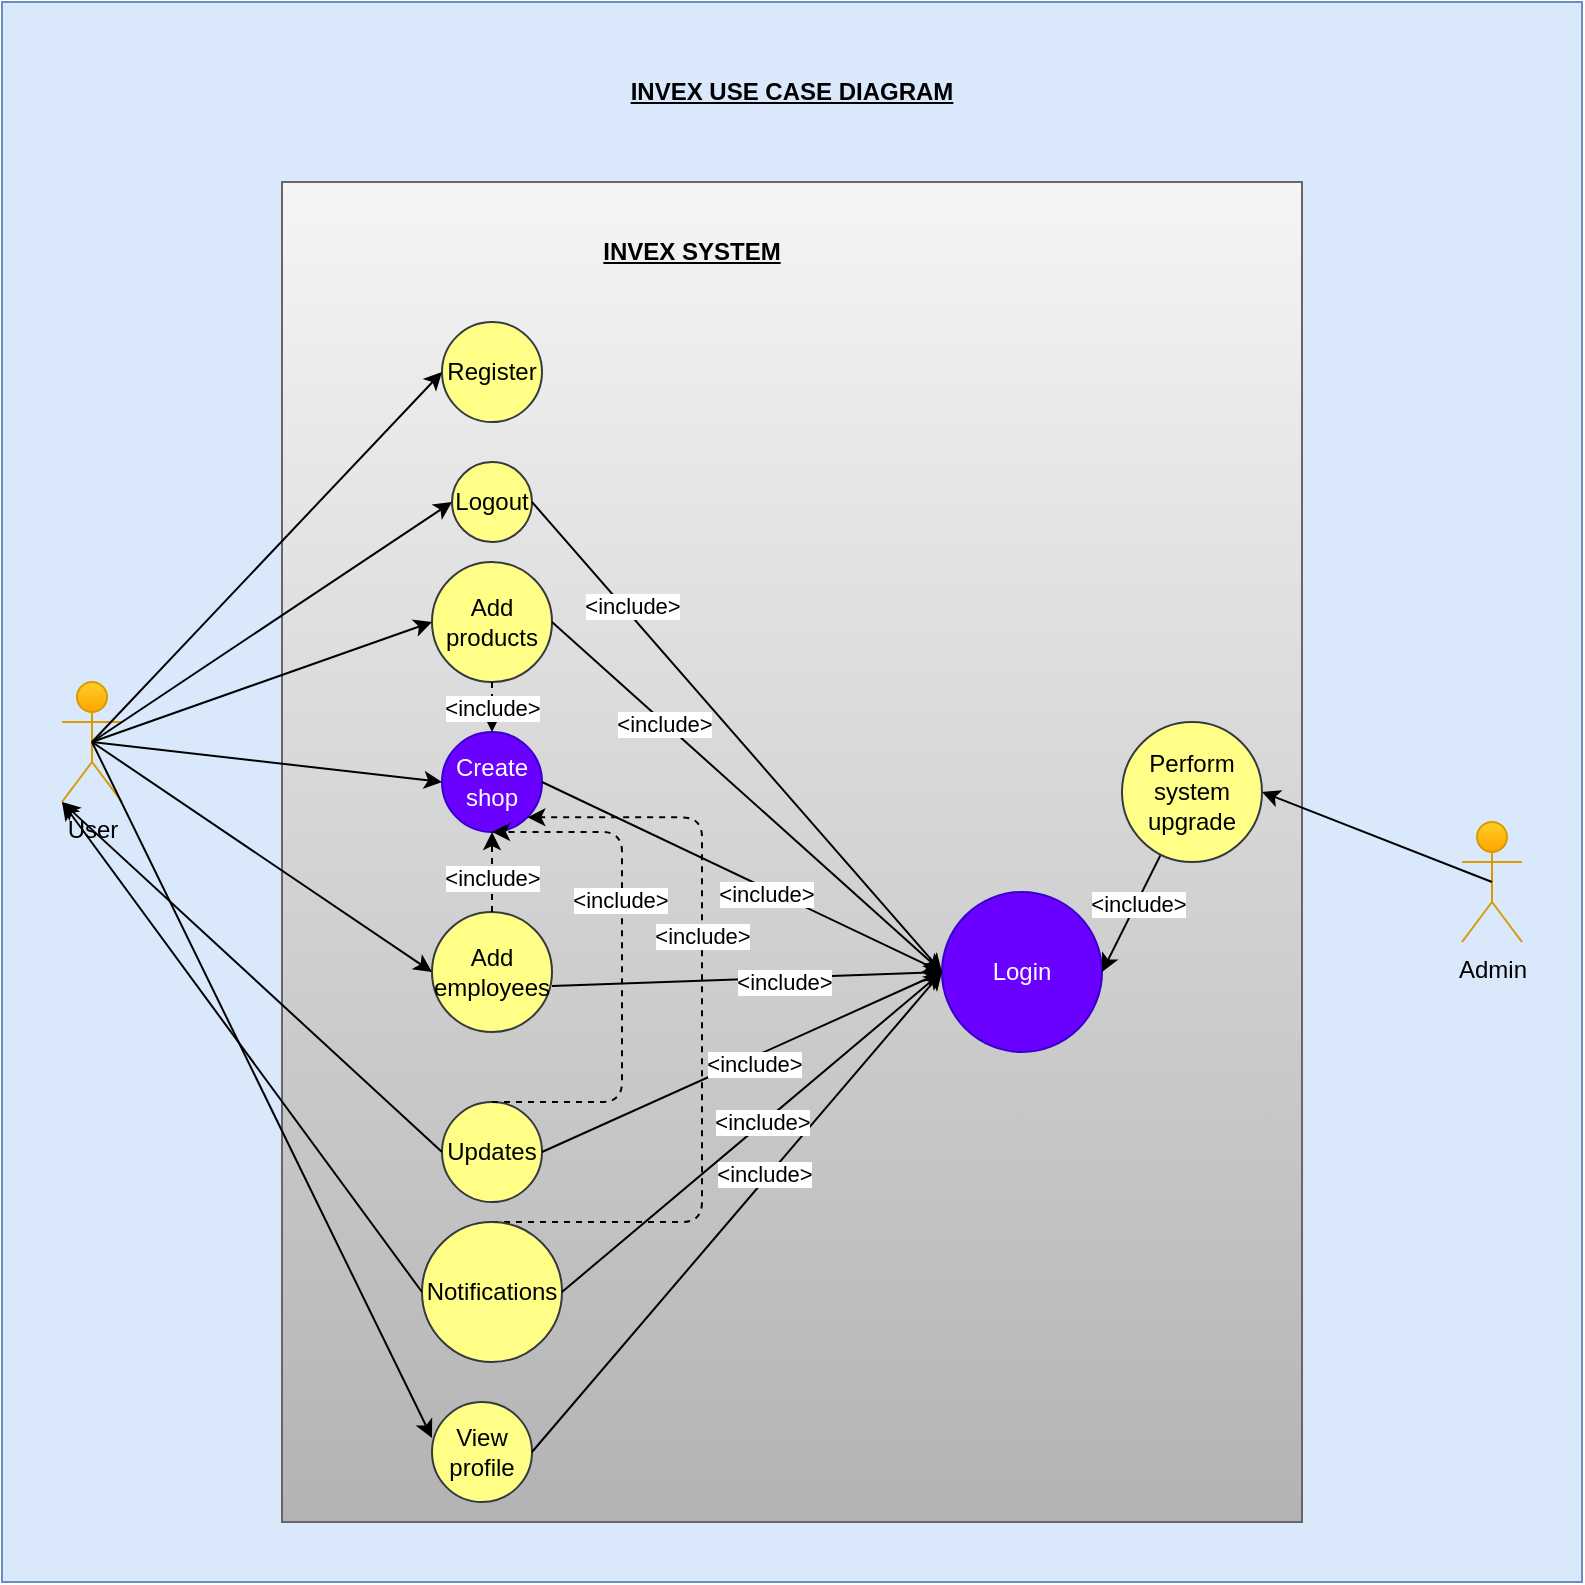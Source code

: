 <mxfile>
    <diagram id="2pwP4SDgm4O252IBKQce" name="Page-1">
        <mxGraphModel dx="902" dy="513" grid="1" gridSize="10" guides="1" tooltips="1" connect="1" arrows="1" fold="1" page="1" pageScale="1" pageWidth="850" pageHeight="1100" math="0" shadow="0">
            <root>
                <mxCell id="0"/>
                <mxCell id="1" parent="0"/>
                <mxCell id="45" value="" style="whiteSpace=wrap;html=1;aspect=fixed;fillColor=#dae8fc;strokeColor=#6c8ebf;" parent="1" vertex="1">
                    <mxGeometry x="30" y="160" width="790" height="790" as="geometry"/>
                </mxCell>
                <mxCell id="46" value="" style="whiteSpace=wrap;html=1;fillColor=#f5f5f5;strokeColor=#666666;gradientColor=#b3b3b3;" parent="1" vertex="1">
                    <mxGeometry x="170" y="250" width="510" height="670" as="geometry"/>
                </mxCell>
                <mxCell id="47" value="Register" style="ellipse;whiteSpace=wrap;html=1;aspect=fixed;fillColor=#ffff88;strokeColor=#36393d;" parent="1" vertex="1">
                    <mxGeometry x="250" y="320" width="50" height="50" as="geometry"/>
                </mxCell>
                <mxCell id="48" value="Create shop" style="ellipse;whiteSpace=wrap;html=1;aspect=fixed;fillColor=#6a00ff;fontColor=#ffffff;strokeColor=#3700CC;" parent="1" vertex="1">
                    <mxGeometry x="250" y="525" width="50" height="50" as="geometry"/>
                </mxCell>
                <mxCell id="49" value="Add products" style="ellipse;whiteSpace=wrap;html=1;aspect=fixed;fillColor=#ffff88;strokeColor=#36393d;" parent="1" vertex="1">
                    <mxGeometry x="245" y="440" width="60" height="60" as="geometry"/>
                </mxCell>
                <mxCell id="50" value="Add employees" style="ellipse;whiteSpace=wrap;html=1;aspect=fixed;fillColor=#ffff88;strokeColor=#36393d;" parent="1" vertex="1">
                    <mxGeometry x="245" y="615" width="60" height="60" as="geometry"/>
                </mxCell>
                <mxCell id="51" value="View profile" style="ellipse;whiteSpace=wrap;html=1;aspect=fixed;fillColor=#ffff88;strokeColor=#36393d;" parent="1" vertex="1">
                    <mxGeometry x="245" y="860" width="50" height="50" as="geometry"/>
                </mxCell>
                <mxCell id="52" value="Login" style="ellipse;whiteSpace=wrap;html=1;aspect=fixed;fillColor=#6a00ff;fontColor=#ffffff;strokeColor=#3700CC;" parent="1" vertex="1">
                    <mxGeometry x="500" y="605" width="80" height="80" as="geometry"/>
                </mxCell>
                <mxCell id="53" value="Logout" style="ellipse;whiteSpace=wrap;html=1;aspect=fixed;fillColor=#ffff88;strokeColor=#36393d;" parent="1" vertex="1">
                    <mxGeometry x="255" y="390" width="40" height="40" as="geometry"/>
                </mxCell>
                <mxCell id="54" value="User" style="shape=umlActor;verticalLabelPosition=bottom;verticalAlign=top;html=1;outlineConnect=0;fillColor=#ffcd28;strokeColor=#d79b00;gradientColor=#ffa500;" parent="1" vertex="1">
                    <mxGeometry x="60" y="500" width="30" height="60" as="geometry"/>
                </mxCell>
                <mxCell id="55" value="" style="endArrow=classic;html=1;entryX=0;entryY=0.5;entryDx=0;entryDy=0;exitX=0.5;exitY=0.5;exitDx=0;exitDy=0;exitPerimeter=0;" parent="1" source="54" target="47" edge="1">
                    <mxGeometry width="50" height="50" relative="1" as="geometry">
                        <mxPoint x="120" y="524" as="sourcePoint"/>
                        <mxPoint x="237.322" y="366.338" as="targetPoint"/>
                    </mxGeometry>
                </mxCell>
                <mxCell id="56" value="" style="endArrow=classic;html=1;entryX=0;entryY=0.5;entryDx=0;entryDy=0;exitX=0.5;exitY=0.5;exitDx=0;exitDy=0;exitPerimeter=0;" parent="1" source="54" target="48" edge="1">
                    <mxGeometry width="50" height="50" relative="1" as="geometry">
                        <mxPoint x="120" y="520" as="sourcePoint"/>
                        <mxPoint x="170" y="470" as="targetPoint"/>
                    </mxGeometry>
                </mxCell>
                <mxCell id="57" value="" style="endArrow=classic;html=1;entryX=0;entryY=0.5;entryDx=0;entryDy=0;exitX=0.5;exitY=0.5;exitDx=0;exitDy=0;exitPerimeter=0;" parent="1" source="54" target="49" edge="1">
                    <mxGeometry width="50" height="50" relative="1" as="geometry">
                        <mxPoint x="120" y="520" as="sourcePoint"/>
                        <mxPoint x="260" y="540" as="targetPoint"/>
                    </mxGeometry>
                </mxCell>
                <mxCell id="58" value="" style="endArrow=classic;html=1;entryX=0;entryY=0.5;entryDx=0;entryDy=0;exitX=0.5;exitY=0.5;exitDx=0;exitDy=0;exitPerimeter=0;" parent="1" source="54" target="50" edge="1">
                    <mxGeometry width="50" height="50" relative="1" as="geometry">
                        <mxPoint x="120" y="520" as="sourcePoint"/>
                        <mxPoint x="170" y="470" as="targetPoint"/>
                    </mxGeometry>
                </mxCell>
                <mxCell id="59" value="" style="endArrow=classic;html=1;entryX=0;entryY=0.36;entryDx=0;entryDy=0;entryPerimeter=0;exitX=0.5;exitY=0.5;exitDx=0;exitDy=0;exitPerimeter=0;" parent="1" source="54" target="51" edge="1">
                    <mxGeometry width="50" height="50" relative="1" as="geometry">
                        <mxPoint x="120" y="520" as="sourcePoint"/>
                        <mxPoint x="170" y="470" as="targetPoint"/>
                    </mxGeometry>
                </mxCell>
                <mxCell id="60" value="" style="endArrow=classic;html=1;entryX=0;entryY=0.5;entryDx=0;entryDy=0;exitX=0.5;exitY=0.5;exitDx=0;exitDy=0;exitPerimeter=0;" parent="1" source="54" target="53" edge="1">
                    <mxGeometry width="50" height="50" relative="1" as="geometry">
                        <mxPoint x="130" y="520" as="sourcePoint"/>
                        <mxPoint x="410" y="560" as="targetPoint"/>
                    </mxGeometry>
                </mxCell>
                <mxCell id="62" value="Updates" style="ellipse;whiteSpace=wrap;html=1;aspect=fixed;fillColor=#ffff88;strokeColor=#36393d;" parent="1" vertex="1">
                    <mxGeometry x="250" y="710" width="50" height="50" as="geometry"/>
                </mxCell>
                <mxCell id="92" style="edgeStyle=elbowEdgeStyle;html=1;exitX=0.5;exitY=0;exitDx=0;exitDy=0;entryX=1;entryY=1;entryDx=0;entryDy=0;dashed=1;" parent="1" source="63" target="48" edge="1">
                    <mxGeometry relative="1" as="geometry">
                        <Array as="points">
                            <mxPoint x="380" y="680"/>
                        </Array>
                    </mxGeometry>
                </mxCell>
                <mxCell id="93" value="&lt;span style=&quot;color: rgb(0, 0, 0);&quot;&gt;&amp;lt;include&amp;gt;&lt;/span&gt;" style="edgeLabel;html=1;align=center;verticalAlign=middle;resizable=0;points=[];" parent="92" vertex="1" connectable="0">
                    <mxGeometry x="0.257" relative="1" as="geometry">
                        <mxPoint as="offset"/>
                    </mxGeometry>
                </mxCell>
                <mxCell id="63" value="Notifications" style="ellipse;whiteSpace=wrap;html=1;aspect=fixed;fillColor=#ffff88;strokeColor=#36393d;" parent="1" vertex="1">
                    <mxGeometry x="240" y="770" width="70" height="70" as="geometry"/>
                </mxCell>
                <mxCell id="64" value="" style="endArrow=classic;html=1;exitX=0;exitY=0.5;exitDx=0;exitDy=0;entryX=0;entryY=1;entryDx=0;entryDy=0;entryPerimeter=0;" parent="1" source="62" target="54" edge="1">
                    <mxGeometry width="50" height="50" relative="1" as="geometry">
                        <mxPoint x="420" y="650" as="sourcePoint"/>
                        <mxPoint x="470" y="600" as="targetPoint"/>
                    </mxGeometry>
                </mxCell>
                <mxCell id="65" value="" style="endArrow=classic;html=1;exitX=0;exitY=0.5;exitDx=0;exitDy=0;entryX=0;entryY=1;entryDx=0;entryDy=0;entryPerimeter=0;" parent="1" source="63" target="54" edge="1">
                    <mxGeometry width="50" height="50" relative="1" as="geometry">
                        <mxPoint x="160" y="790" as="sourcePoint"/>
                        <mxPoint x="210" y="740" as="targetPoint"/>
                    </mxGeometry>
                </mxCell>
                <mxCell id="66" value="" style="endArrow=classic;html=1;exitX=1;exitY=0.5;exitDx=0;exitDy=0;entryX=0;entryY=0.5;entryDx=0;entryDy=0;" parent="1" source="48" target="52" edge="1">
                    <mxGeometry width="50" height="50" relative="1" as="geometry">
                        <mxPoint x="430" y="580" as="sourcePoint"/>
                        <mxPoint x="420" y="610" as="targetPoint"/>
                    </mxGeometry>
                </mxCell>
                <mxCell id="99" value="&lt;span style=&quot;color: rgb(0, 0, 0);&quot;&gt;&amp;lt;include&amp;gt;&lt;/span&gt;" style="edgeLabel;html=1;align=center;verticalAlign=middle;resizable=0;points=[];" parent="66" vertex="1" connectable="0">
                    <mxGeometry x="0.127" y="-2" relative="1" as="geometry">
                        <mxPoint as="offset"/>
                    </mxGeometry>
                </mxCell>
                <mxCell id="67" value="" style="endArrow=classic;html=1;exitX=1;exitY=0.5;exitDx=0;exitDy=0;entryX=0;entryY=0.5;entryDx=0;entryDy=0;" parent="1" source="49" target="52" edge="1">
                    <mxGeometry width="50" height="50" relative="1" as="geometry">
                        <mxPoint x="430" y="580" as="sourcePoint"/>
                        <mxPoint x="480" y="530" as="targetPoint"/>
                    </mxGeometry>
                </mxCell>
                <mxCell id="100" value="&lt;span style=&quot;color: rgb(0, 0, 0);&quot;&gt;&amp;lt;include&amp;gt;&lt;/span&gt;" style="edgeLabel;html=1;align=center;verticalAlign=middle;resizable=0;points=[];" parent="67" vertex="1" connectable="0">
                    <mxGeometry x="-0.433" relative="1" as="geometry">
                        <mxPoint y="1" as="offset"/>
                    </mxGeometry>
                </mxCell>
                <mxCell id="68" value="" style="endArrow=classic;html=1;exitX=1;exitY=0.617;exitDx=0;exitDy=0;exitPerimeter=0;entryX=0;entryY=0.5;entryDx=0;entryDy=0;" parent="1" source="50" target="52" edge="1">
                    <mxGeometry width="50" height="50" relative="1" as="geometry">
                        <mxPoint x="430" y="670" as="sourcePoint"/>
                        <mxPoint x="480" y="620" as="targetPoint"/>
                    </mxGeometry>
                </mxCell>
                <mxCell id="95" value="&lt;span style=&quot;color: rgb(0, 0, 0);&quot;&gt;&amp;lt;include&amp;gt;&lt;/span&gt;" style="edgeLabel;html=1;align=center;verticalAlign=middle;resizable=0;points=[];" parent="68" vertex="1" connectable="0">
                    <mxGeometry x="0.189" y="-2" relative="1" as="geometry">
                        <mxPoint as="offset"/>
                    </mxGeometry>
                </mxCell>
                <mxCell id="69" value="" style="endArrow=classic;html=1;exitX=1;exitY=0.5;exitDx=0;exitDy=0;entryX=0;entryY=0.5;entryDx=0;entryDy=0;" parent="1" source="51" target="52" edge="1">
                    <mxGeometry width="50" height="50" relative="1" as="geometry">
                        <mxPoint x="430" y="670" as="sourcePoint"/>
                        <mxPoint x="480" y="620" as="targetPoint"/>
                    </mxGeometry>
                </mxCell>
                <mxCell id="98" value="&lt;span style=&quot;color: rgb(0, 0, 0);&quot;&gt;&amp;lt;include&amp;gt;&lt;/span&gt;" style="edgeLabel;html=1;align=center;verticalAlign=middle;resizable=0;points=[];" parent="69" vertex="1" connectable="0">
                    <mxGeometry x="0.148" y="2" relative="1" as="geometry">
                        <mxPoint as="offset"/>
                    </mxGeometry>
                </mxCell>
                <mxCell id="70" value="" style="endArrow=classic;html=1;exitX=1;exitY=0.5;exitDx=0;exitDy=0;entryX=0;entryY=0.5;entryDx=0;entryDy=0;" parent="1" source="53" target="52" edge="1">
                    <mxGeometry width="50" height="50" relative="1" as="geometry">
                        <mxPoint x="430" y="670" as="sourcePoint"/>
                        <mxPoint x="480" y="620" as="targetPoint"/>
                    </mxGeometry>
                </mxCell>
                <mxCell id="101" value="&lt;span style=&quot;color: rgb(0, 0, 0);&quot;&gt;&amp;lt;include&amp;gt;&lt;/span&gt;" style="edgeLabel;html=1;align=center;verticalAlign=middle;resizable=0;points=[];" parent="70" vertex="1" connectable="0">
                    <mxGeometry x="-0.542" y="3" relative="1" as="geometry">
                        <mxPoint as="offset"/>
                    </mxGeometry>
                </mxCell>
                <mxCell id="71" value="" style="endArrow=classic;html=1;exitX=1;exitY=0.5;exitDx=0;exitDy=0;entryX=0;entryY=0.5;entryDx=0;entryDy=0;" parent="1" source="62" target="52" edge="1">
                    <mxGeometry width="50" height="50" relative="1" as="geometry">
                        <mxPoint x="430" y="670" as="sourcePoint"/>
                        <mxPoint x="480" y="620" as="targetPoint"/>
                    </mxGeometry>
                </mxCell>
                <mxCell id="96" value="&lt;span style=&quot;color: rgb(0, 0, 0);&quot;&gt;&amp;lt;include&amp;gt;&lt;/span&gt;" style="edgeLabel;html=1;align=center;verticalAlign=middle;resizable=0;points=[];" parent="71" vertex="1" connectable="0">
                    <mxGeometry x="0.046" y="-3" relative="1" as="geometry">
                        <mxPoint as="offset"/>
                    </mxGeometry>
                </mxCell>
                <mxCell id="72" value="" style="endArrow=classic;html=1;exitX=1;exitY=0.5;exitDx=0;exitDy=0;entryX=0;entryY=0.5;entryDx=0;entryDy=0;" parent="1" source="63" target="52" edge="1">
                    <mxGeometry width="50" height="50" relative="1" as="geometry">
                        <mxPoint x="430" y="670" as="sourcePoint"/>
                        <mxPoint x="420" y="620" as="targetPoint"/>
                    </mxGeometry>
                </mxCell>
                <mxCell id="97" value="&lt;span style=&quot;color: rgb(0, 0, 0);&quot;&gt;&amp;lt;include&amp;gt;&lt;/span&gt;" style="edgeLabel;html=1;align=center;verticalAlign=middle;resizable=0;points=[];" parent="72" vertex="1" connectable="0">
                    <mxGeometry x="0.057" y="1" relative="1" as="geometry">
                        <mxPoint as="offset"/>
                    </mxGeometry>
                </mxCell>
                <mxCell id="74" value="&amp;lt;include&amp;gt;" style="endArrow=classic;html=1;exitX=0.5;exitY=1;exitDx=0;exitDy=0;entryX=0.5;entryY=0;entryDx=0;entryDy=0;dashed=1;" parent="1" source="49" target="48" edge="1">
                    <mxGeometry width="50" height="50" relative="1" as="geometry">
                        <mxPoint x="360" y="590" as="sourcePoint"/>
                        <mxPoint x="410" y="540" as="targetPoint"/>
                    </mxGeometry>
                </mxCell>
                <mxCell id="75" value="" style="endArrow=classic;html=1;entryX=0.5;entryY=1;entryDx=0;entryDy=0;exitX=0.5;exitY=0;exitDx=0;exitDy=0;dashed=1;" parent="1" source="50" target="48" edge="1">
                    <mxGeometry width="50" height="50" relative="1" as="geometry">
                        <mxPoint x="280" y="610" as="sourcePoint"/>
                        <mxPoint x="410" y="540" as="targetPoint"/>
                    </mxGeometry>
                </mxCell>
                <mxCell id="89" value="&lt;span style=&quot;color: rgb(0, 0, 0);&quot;&gt;&amp;lt;include&amp;gt;&lt;/span&gt;" style="edgeLabel;html=1;align=center;verticalAlign=middle;resizable=0;points=[];" parent="75" vertex="1" connectable="0">
                    <mxGeometry x="-0.15" relative="1" as="geometry">
                        <mxPoint as="offset"/>
                    </mxGeometry>
                </mxCell>
                <mxCell id="76" style="edgeStyle=elbowEdgeStyle;html=1;exitX=0.5;exitY=0;exitDx=0;exitDy=0;entryX=0.5;entryY=1;entryDx=0;entryDy=0;dashed=1;" parent="1" source="62" target="48" edge="1">
                    <mxGeometry relative="1" as="geometry">
                        <mxPoint x="350" y="710" as="sourcePoint"/>
                        <mxPoint x="350" y="575" as="targetPoint"/>
                        <Array as="points">
                            <mxPoint x="340" y="660"/>
                        </Array>
                    </mxGeometry>
                </mxCell>
                <mxCell id="94" value="&lt;span style=&quot;color: rgb(0, 0, 0);&quot;&gt;&amp;lt;include&amp;gt;&lt;/span&gt;" style="edgeLabel;html=1;align=center;verticalAlign=middle;resizable=0;points=[];" parent="76" vertex="1" connectable="0">
                    <mxGeometry x="0.253" y="1" relative="1" as="geometry">
                        <mxPoint as="offset"/>
                    </mxGeometry>
                </mxCell>
                <mxCell id="83" value="Admin" style="shape=umlActor;verticalLabelPosition=bottom;verticalAlign=top;html=1;outlineConnect=0;fillColor=#ffcd28;strokeColor=#d79b00;gradientColor=#ffa500;" parent="1" vertex="1">
                    <mxGeometry x="760" y="570" width="30" height="60" as="geometry"/>
                </mxCell>
                <mxCell id="86" style="edgeStyle=none;html=1;exitX=0.5;exitY=0.5;exitDx=0;exitDy=0;exitPerimeter=0;entryX=1;entryY=0.5;entryDx=0;entryDy=0;" parent="1" source="83" target="87" edge="1">
                    <mxGeometry relative="1" as="geometry"/>
                </mxCell>
                <mxCell id="88" style="edgeStyle=none;html=1;entryX=1;entryY=0.5;entryDx=0;entryDy=0;" parent="1" source="87" target="52" edge="1">
                    <mxGeometry relative="1" as="geometry"/>
                </mxCell>
                <mxCell id="102" value="&lt;span style=&quot;color: rgb(0, 0, 0);&quot;&gt;&amp;lt;include&amp;gt;&lt;/span&gt;" style="edgeLabel;html=1;align=center;verticalAlign=middle;resizable=0;points=[];" parent="88" vertex="1" connectable="0">
                    <mxGeometry x="-0.172" y="1" relative="1" as="geometry">
                        <mxPoint as="offset"/>
                    </mxGeometry>
                </mxCell>
                <mxCell id="87" value="Perform system upgrade" style="ellipse;whiteSpace=wrap;html=1;aspect=fixed;fillColor=#ffff88;strokeColor=#36393d;" parent="1" vertex="1">
                    <mxGeometry x="590" y="520" width="70" height="70" as="geometry"/>
                </mxCell>
                <mxCell id="104" value="&lt;b&gt;&lt;u&gt;INVEX USE CASE DIAGRAM&lt;/u&gt;&lt;/b&gt;" style="text;html=1;align=center;verticalAlign=middle;whiteSpace=wrap;rounded=0;" parent="1" vertex="1">
                    <mxGeometry x="335" y="190" width="180" height="30" as="geometry"/>
                </mxCell>
                <mxCell id="105" value="&lt;b&gt;&lt;u&gt;INVEX SYSTEM&lt;/u&gt;&lt;/b&gt;" style="text;html=1;align=center;verticalAlign=middle;whiteSpace=wrap;rounded=0;" vertex="1" parent="1">
                    <mxGeometry x="320" y="270" width="110" height="30" as="geometry"/>
                </mxCell>
            </root>
        </mxGraphModel>
    </diagram>
</mxfile>